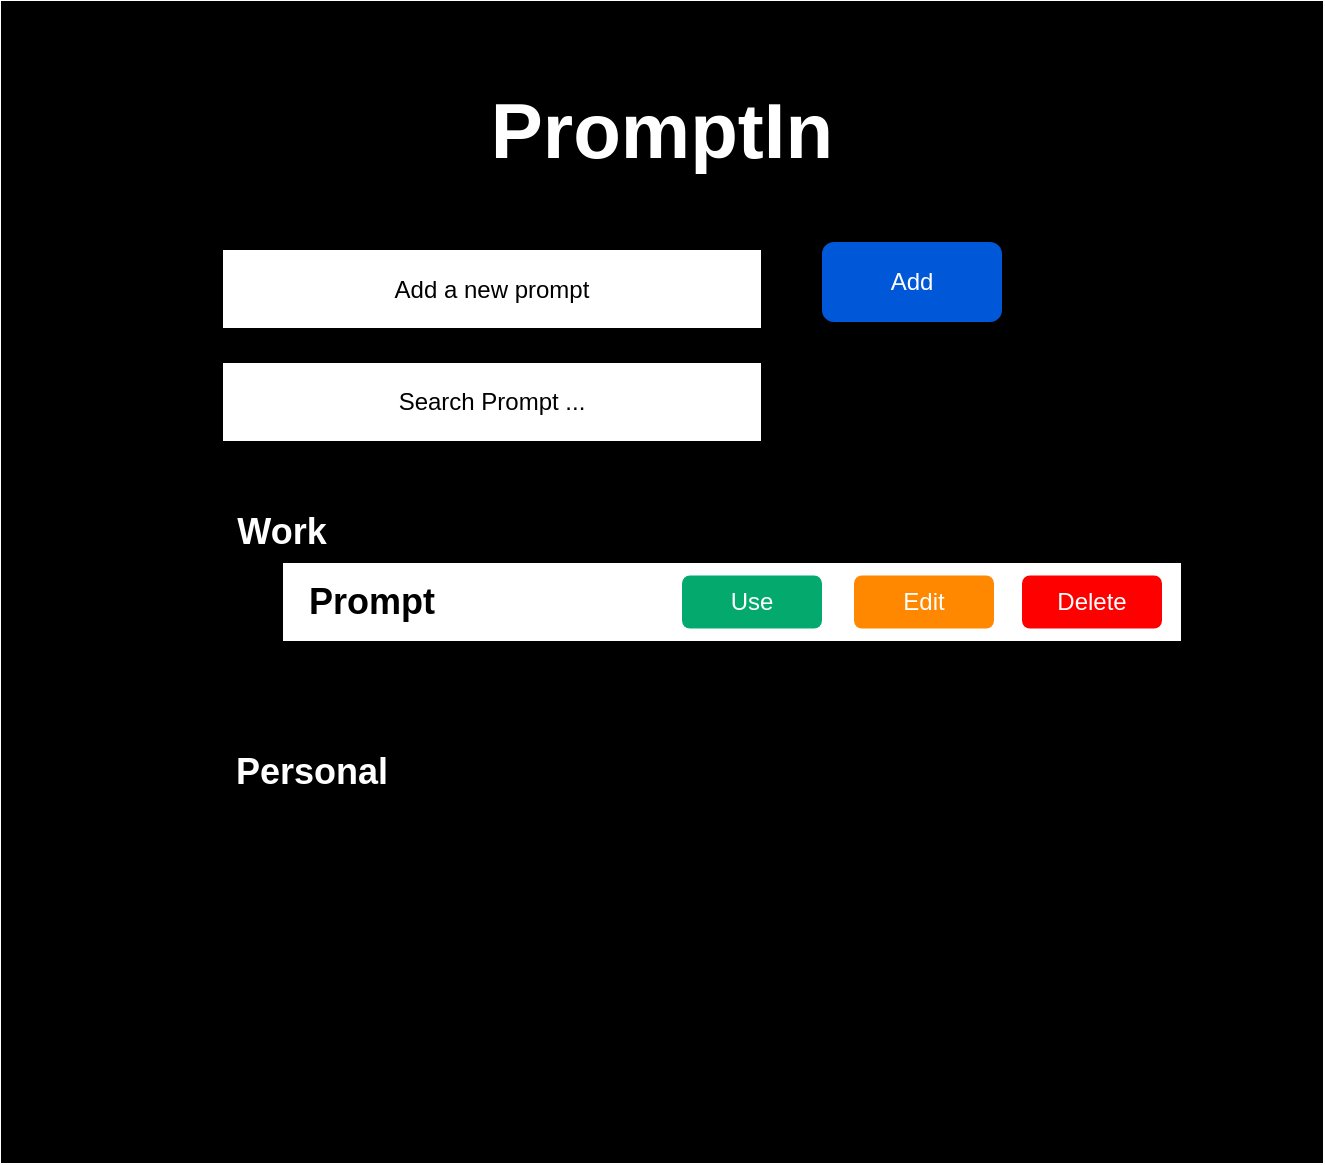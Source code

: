 <mxfile>
    <diagram id="hntutuKbiYIC6DhCWnxu" name="Page-1">
        <mxGraphModel dx="1769" dy="1011" grid="1" gridSize="10" guides="1" tooltips="1" connect="1" arrows="1" fold="1" page="1" pageScale="1" pageWidth="850" pageHeight="1100" math="0" shadow="0">
            <root>
                <mxCell id="0"/>
                <mxCell id="1" parent="0"/>
                <mxCell id="5" value="" style="rounded=0;whiteSpace=wrap;html=1;fillColor=#000000;" parent="1" vertex="1">
                    <mxGeometry x="150" y="130" width="660" height="580" as="geometry"/>
                </mxCell>
                <mxCell id="6" value="&lt;h1&gt;&lt;font style=&quot;color: rgb(255, 255, 255); font-size: 39px;&quot;&gt;PromptIn&lt;/font&gt;&lt;/h1&gt;" style="text;html=1;align=center;verticalAlign=middle;whiteSpace=wrap;rounded=0;" parent="1" vertex="1">
                    <mxGeometry x="365" y="170" width="230" height="50" as="geometry"/>
                </mxCell>
                <mxCell id="7" value="Search Prompt ..." style="rounded=0;whiteSpace=wrap;html=1;" parent="1" vertex="1">
                    <mxGeometry x="260" y="310" width="270" height="40" as="geometry"/>
                </mxCell>
                <mxCell id="8" value="Add a new prompt" style="rounded=0;whiteSpace=wrap;html=1;shadow=0;" vertex="1" parent="1">
                    <mxGeometry x="260" y="253.5" width="270" height="40" as="geometry"/>
                </mxCell>
                <mxCell id="9" value="Add" style="rounded=1;fillColor=#0057D8;strokeColor=none;html=1;whiteSpace=wrap;fontColor=#ffffff;align=center;verticalAlign=middle;fontStyle=0;fontSize=12;sketch=0;" vertex="1" parent="1">
                    <mxGeometry x="560" y="250" width="90" height="40" as="geometry"/>
                </mxCell>
                <mxCell id="10" value="" style="rounded=0;whiteSpace=wrap;html=1;" vertex="1" parent="1">
                    <mxGeometry x="290" y="410" width="450" height="40" as="geometry"/>
                </mxCell>
                <mxCell id="11" value="&lt;h2&gt;&lt;font style=&quot;color: rgb(255, 255, 255);&quot;&gt;Work&lt;/font&gt;&lt;/h2&gt;" style="text;html=1;align=center;verticalAlign=middle;whiteSpace=wrap;rounded=0;" vertex="1" parent="1">
                    <mxGeometry x="260" y="380" width="60" height="30" as="geometry"/>
                </mxCell>
                <mxCell id="12" value="&lt;h2&gt;&lt;font style=&quot;color: rgb(255, 255, 255);&quot;&gt;Personal&lt;/font&gt;&lt;/h2&gt;" style="text;html=1;align=center;verticalAlign=middle;whiteSpace=wrap;rounded=0;" vertex="1" parent="1">
                    <mxGeometry x="260" y="500" width="90" height="30" as="geometry"/>
                </mxCell>
                <mxCell id="14" value="&lt;h2&gt;Prompt&lt;/h2&gt;" style="text;html=1;align=center;verticalAlign=middle;whiteSpace=wrap;rounded=0;" vertex="1" parent="1">
                    <mxGeometry x="290" y="415" width="90" height="30" as="geometry"/>
                </mxCell>
                <mxCell id="15" value="Edit" style="rounded=1;fillColor=#FF8800;strokeColor=none;html=1;whiteSpace=wrap;fontColor=#ffffff;align=center;verticalAlign=middle;fontStyle=0;fontSize=12;sketch=0;" vertex="1" parent="1">
                    <mxGeometry x="576" y="416.75" width="70" height="26.5" as="geometry"/>
                </mxCell>
                <mxCell id="16" value="Use" style="rounded=1;fillColor=#04AA6D;strokeColor=none;html=1;whiteSpace=wrap;fontColor=#ffffff;align=center;verticalAlign=middle;fontStyle=0;fontSize=12;sketch=0;" vertex="1" parent="1">
                    <mxGeometry x="490" y="416.75" width="70" height="26.5" as="geometry"/>
                </mxCell>
                <mxCell id="17" value="Delete" style="rounded=1;fillColor=#FF0000;strokeColor=none;html=1;whiteSpace=wrap;fontColor=#ffffff;align=center;verticalAlign=middle;fontStyle=0;fontSize=12;sketch=0;" vertex="1" parent="1">
                    <mxGeometry x="660" y="416.75" width="70" height="26.5" as="geometry"/>
                </mxCell>
            </root>
        </mxGraphModel>
    </diagram>
</mxfile>